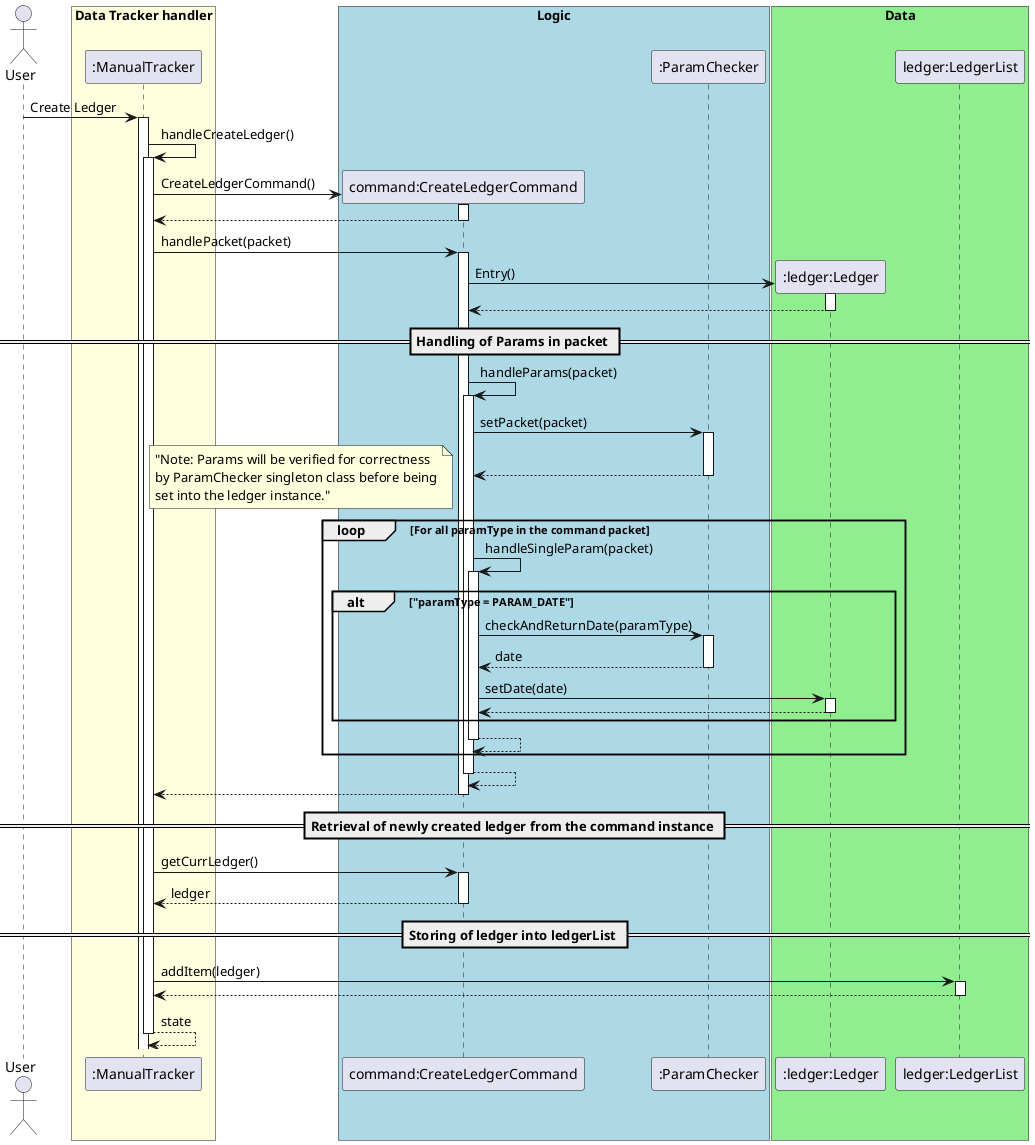 @startuml
autoactivate on
actor User

User-> ":ManualTracker": Create Ledger

":ManualTracker" ->":ManualTracker": handleCreateLedger()
    create "command:CreateLedgerCommand"
   ":ManualTracker"-> "command:CreateLedgerCommand" : CreateLedgerCommand()
    return

   ":ManualTracker"-> "command:CreateLedgerCommand" : handlePacket(packet)

        create ":ledger:Ledger"
        "command:CreateLedgerCommand" -> ":ledger:Ledger" : Entry()
        return
        == Handling of Params in packet ==
        "command:CreateLedgerCommand" -> "command:CreateLedgerCommand" : handleParams(packet)
            "command:CreateLedgerCommand" -> ":ParamChecker" : setPacket(packet)
            return
            loop For all paramType in the command packet
                note left: "Note: Params will be verified for correctness\nby ParamChecker singleton class before being\nset into the ledger instance."
                "command:CreateLedgerCommand" -> "command:CreateLedgerCommand" : handleSingleParam(packet)
                    alt "paramType = PARAM_DATE"
                        "command:CreateLedgerCommand" ->":ParamChecker": checkAndReturnDate(paramType)
                        return date
                        "command:CreateLedgerCommand" -> ":ledger:Ledger" : setDate(date)
                        return
                    end
                return
            end
        return
   return
   == Retrieval of newly created ledger from the command instance ==
   ":ManualTracker"-> "command:CreateLedgerCommand" : getCurrLedger()
   return ledger
   == Storing of ledger into ledgerList ==
   ":ManualTracker"-> "ledger:LedgerList" : addItem(ledger)
    return
return state

box "Data Tracker handler" #LightYellow
participant ":ManualTracker"
endBox

box "Logic" #LightBlue
participant "command:CreateLedgerCommand"
participant ":ParamChecker"
endBox

box "Data" #LightGreen
participant ":ledger:Ledger"
participant "ledger:LedgerList"
endBox
@enduml